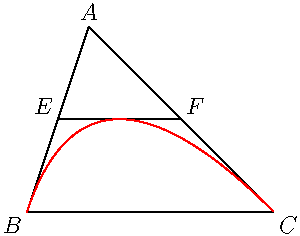 
import graph;

size(150);

pair A = (1, 3), B = (0, 0), C = (4, 0);
label("$A$", A, N);
label("$B$", B, SW);
label("$C$", C, SE);
draw(A -- B -- C -- cycle);

pair E = midpoint(A -- B);
pair F = midpoint(A -- C);
label("$E$", E, NW);
label("$F$", F, NE);
draw(E -- F);

pair f(real t) {
  return (1-t)^2*B + 2*t*(1-t)*A+t^2*C;
}

draw(graph(f, 0, 1), red);
